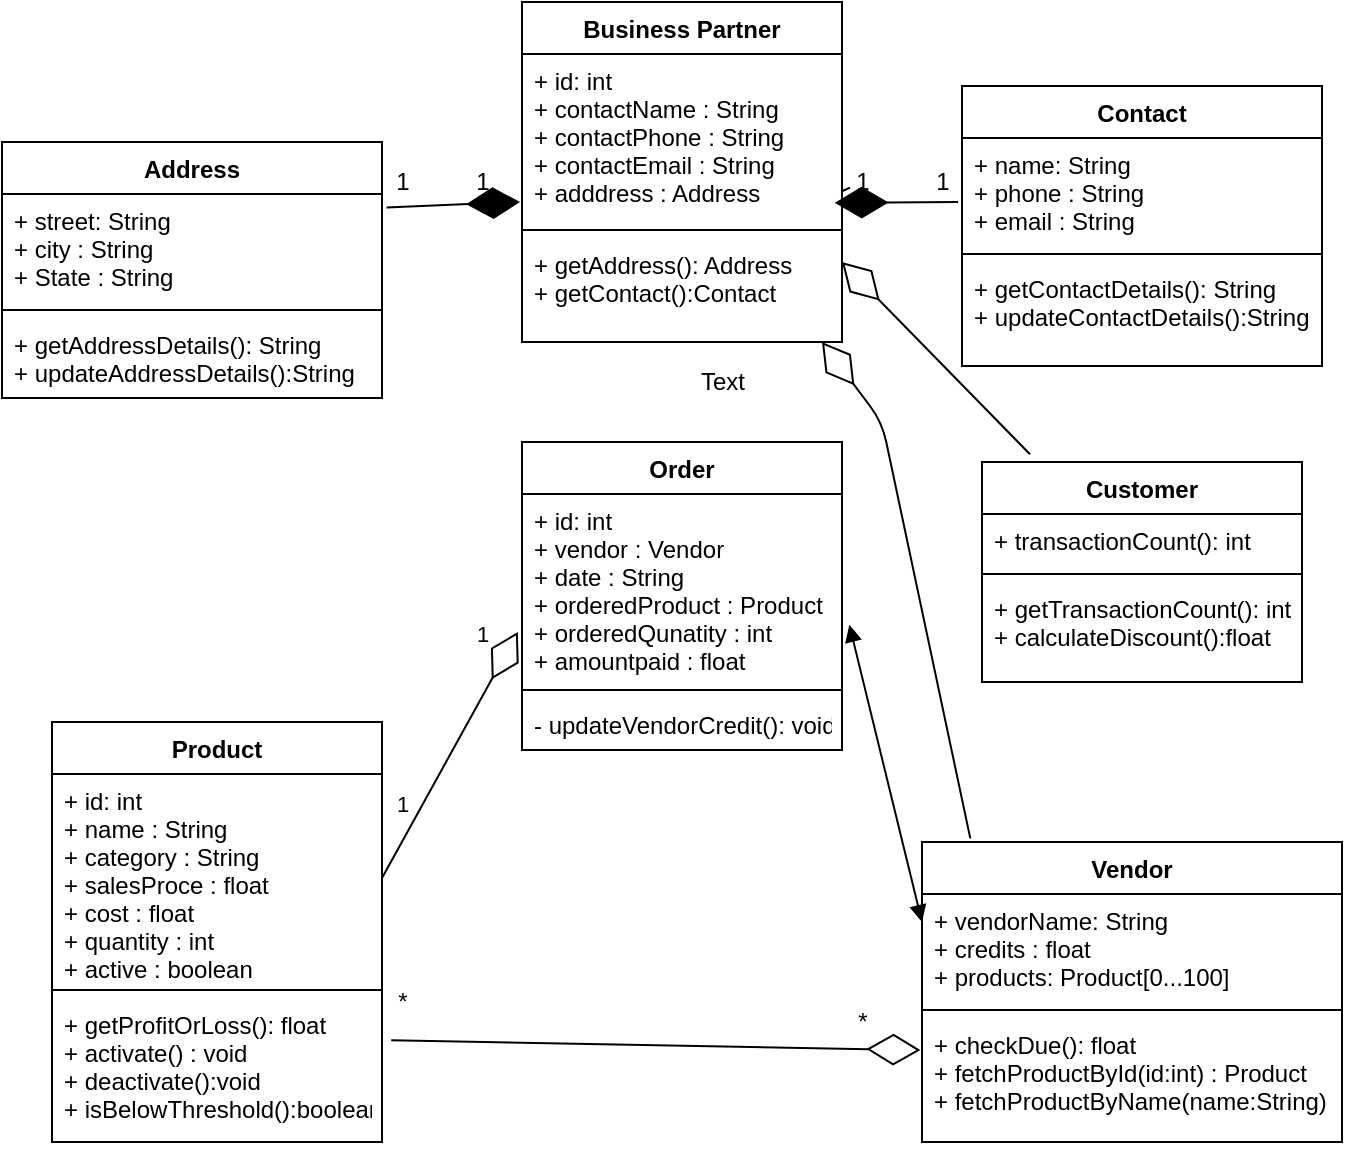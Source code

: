 <mxfile version="15.3.0" type="device"><diagram id="pe8-CkMliNZd1B-bO56P" name="Page-1"><mxGraphModel dx="1044" dy="574" grid="1" gridSize="10" guides="1" tooltips="1" connect="1" arrows="1" fold="1" page="1" pageScale="1" pageWidth="850" pageHeight="1100" math="0" shadow="0"><root><mxCell id="0"/><mxCell id="1" parent="0"/><mxCell id="GjKohGOPCsadcNid15Cb-9" value="Address" style="swimlane;fontStyle=1;align=center;verticalAlign=top;childLayout=stackLayout;horizontal=1;startSize=26;horizontalStack=0;resizeParent=1;resizeParentMax=0;resizeLast=0;collapsible=1;marginBottom=0;" vertex="1" parent="1"><mxGeometry x="70" y="130" width="190" height="128" as="geometry"/></mxCell><mxCell id="GjKohGOPCsadcNid15Cb-10" value="+ street: String&#10;+ city : String&#10;+ State : String&#10;&#10;&#10;&#10;" style="text;strokeColor=none;fillColor=none;align=left;verticalAlign=top;spacingLeft=4;spacingRight=4;overflow=hidden;rotatable=0;points=[[0,0.5],[1,0.5]];portConstraint=eastwest;" vertex="1" parent="GjKohGOPCsadcNid15Cb-9"><mxGeometry y="26" width="190" height="54" as="geometry"/></mxCell><mxCell id="GjKohGOPCsadcNid15Cb-11" value="" style="line;strokeWidth=1;fillColor=none;align=left;verticalAlign=middle;spacingTop=-1;spacingLeft=3;spacingRight=3;rotatable=0;labelPosition=right;points=[];portConstraint=eastwest;" vertex="1" parent="GjKohGOPCsadcNid15Cb-9"><mxGeometry y="80" width="190" height="8" as="geometry"/></mxCell><mxCell id="GjKohGOPCsadcNid15Cb-12" value="+ getAddressDetails(): String&#10;+ updateAddressDetails():String" style="text;strokeColor=none;fillColor=none;align=left;verticalAlign=top;spacingLeft=4;spacingRight=4;overflow=hidden;rotatable=0;points=[[0,0.5],[1,0.5]];portConstraint=eastwest;" vertex="1" parent="GjKohGOPCsadcNid15Cb-9"><mxGeometry y="88" width="190" height="40" as="geometry"/></mxCell><mxCell id="GjKohGOPCsadcNid15Cb-14" value="Product" style="swimlane;fontStyle=1;align=center;verticalAlign=top;childLayout=stackLayout;horizontal=1;startSize=26;horizontalStack=0;resizeParent=1;resizeParentMax=0;resizeLast=0;collapsible=1;marginBottom=0;" vertex="1" parent="1"><mxGeometry x="95" y="420" width="165" height="210" as="geometry"/></mxCell><mxCell id="GjKohGOPCsadcNid15Cb-15" value="+ id: int&#10;+ name : String&#10;+ category : String&#10;+ salesProce : float&#10;+ cost : float&#10;+ quantity : int&#10;+ active : boolean&#10;&#10;" style="text;strokeColor=none;fillColor=none;align=left;verticalAlign=top;spacingLeft=4;spacingRight=4;overflow=hidden;rotatable=0;points=[[0,0.5],[1,0.5]];portConstraint=eastwest;" vertex="1" parent="GjKohGOPCsadcNid15Cb-14"><mxGeometry y="26" width="165" height="104" as="geometry"/></mxCell><mxCell id="GjKohGOPCsadcNid15Cb-16" value="" style="line;strokeWidth=1;fillColor=none;align=left;verticalAlign=middle;spacingTop=-1;spacingLeft=3;spacingRight=3;rotatable=0;labelPosition=right;points=[];portConstraint=eastwest;" vertex="1" parent="GjKohGOPCsadcNid15Cb-14"><mxGeometry y="130" width="165" height="8" as="geometry"/></mxCell><mxCell id="GjKohGOPCsadcNid15Cb-17" value="+ getProfitOrLoss(): float&#10;+ activate() : void&#10;+ deactivate():void&#10;+ isBelowThreshold():boolean" style="text;strokeColor=none;fillColor=none;align=left;verticalAlign=top;spacingLeft=4;spacingRight=4;overflow=hidden;rotatable=0;points=[[0,0.5],[1,0.5]];portConstraint=eastwest;" vertex="1" parent="GjKohGOPCsadcNid15Cb-14"><mxGeometry y="138" width="165" height="72" as="geometry"/></mxCell><mxCell id="GjKohGOPCsadcNid15Cb-18" value="Business Partner" style="swimlane;fontStyle=1;align=center;verticalAlign=top;childLayout=stackLayout;horizontal=1;startSize=26;horizontalStack=0;resizeParent=1;resizeParentMax=0;resizeLast=0;collapsible=1;marginBottom=0;" vertex="1" parent="1"><mxGeometry x="330" y="60" width="160" height="170" as="geometry"/></mxCell><mxCell id="GjKohGOPCsadcNid15Cb-19" value="+ id: int&#10;+ contactName : String&#10;+ contactPhone : String&#10;+ contactEmail : String&#10;+ adddress : Address&#10;" style="text;strokeColor=none;fillColor=none;align=left;verticalAlign=top;spacingLeft=4;spacingRight=4;overflow=hidden;rotatable=0;points=[[0,0.5],[1,0.5]];portConstraint=eastwest;" vertex="1" parent="GjKohGOPCsadcNid15Cb-18"><mxGeometry y="26" width="160" height="84" as="geometry"/></mxCell><mxCell id="GjKohGOPCsadcNid15Cb-20" value="" style="line;strokeWidth=1;fillColor=none;align=left;verticalAlign=middle;spacingTop=-1;spacingLeft=3;spacingRight=3;rotatable=0;labelPosition=right;points=[];portConstraint=eastwest;" vertex="1" parent="GjKohGOPCsadcNid15Cb-18"><mxGeometry y="110" width="160" height="8" as="geometry"/></mxCell><mxCell id="GjKohGOPCsadcNid15Cb-21" value="+ getAddress(): Address&#10;+ getContact():Contact&#10;" style="text;strokeColor=none;fillColor=none;align=left;verticalAlign=top;spacingLeft=4;spacingRight=4;overflow=hidden;rotatable=0;points=[[0,0.5],[1,0.5]];portConstraint=eastwest;" vertex="1" parent="GjKohGOPCsadcNid15Cb-18"><mxGeometry y="118" width="160" height="52" as="geometry"/></mxCell><mxCell id="GjKohGOPCsadcNid15Cb-22" value="Order" style="swimlane;fontStyle=1;align=center;verticalAlign=top;childLayout=stackLayout;horizontal=1;startSize=26;horizontalStack=0;resizeParent=1;resizeParentMax=0;resizeLast=0;collapsible=1;marginBottom=0;" vertex="1" parent="1"><mxGeometry x="330" y="280" width="160" height="154" as="geometry"/></mxCell><mxCell id="GjKohGOPCsadcNid15Cb-23" value="+ id: int&#10;+ vendor : Vendor&#10;+ date : String&#10;+ orderedProduct : Product&#10;+ orderedQunatity : int&#10;+ amountpaid : float&#10;" style="text;strokeColor=none;fillColor=none;align=left;verticalAlign=top;spacingLeft=4;spacingRight=4;overflow=hidden;rotatable=0;points=[[0,0.5],[1,0.5]];portConstraint=eastwest;" vertex="1" parent="GjKohGOPCsadcNid15Cb-22"><mxGeometry y="26" width="160" height="94" as="geometry"/></mxCell><mxCell id="GjKohGOPCsadcNid15Cb-24" value="" style="line;strokeWidth=1;fillColor=none;align=left;verticalAlign=middle;spacingTop=-1;spacingLeft=3;spacingRight=3;rotatable=0;labelPosition=right;points=[];portConstraint=eastwest;" vertex="1" parent="GjKohGOPCsadcNid15Cb-22"><mxGeometry y="120" width="160" height="8" as="geometry"/></mxCell><mxCell id="GjKohGOPCsadcNid15Cb-25" value="- updateVendorCredit(): void" style="text;strokeColor=none;fillColor=none;align=left;verticalAlign=top;spacingLeft=4;spacingRight=4;overflow=hidden;rotatable=0;points=[[0,0.5],[1,0.5]];portConstraint=eastwest;" vertex="1" parent="GjKohGOPCsadcNid15Cb-22"><mxGeometry y="128" width="160" height="26" as="geometry"/></mxCell><mxCell id="GjKohGOPCsadcNid15Cb-26" value="Contact" style="swimlane;fontStyle=1;align=center;verticalAlign=top;childLayout=stackLayout;horizontal=1;startSize=26;horizontalStack=0;resizeParent=1;resizeParentMax=0;resizeLast=0;collapsible=1;marginBottom=0;" vertex="1" parent="1"><mxGeometry x="550" y="102" width="180" height="140" as="geometry"/></mxCell><mxCell id="GjKohGOPCsadcNid15Cb-27" value="+ name: String&#10;+ phone : String&#10;+ email : String" style="text;strokeColor=none;fillColor=none;align=left;verticalAlign=top;spacingLeft=4;spacingRight=4;overflow=hidden;rotatable=0;points=[[0,0.5],[1,0.5]];portConstraint=eastwest;" vertex="1" parent="GjKohGOPCsadcNid15Cb-26"><mxGeometry y="26" width="180" height="54" as="geometry"/></mxCell><mxCell id="GjKohGOPCsadcNid15Cb-28" value="" style="line;strokeWidth=1;fillColor=none;align=left;verticalAlign=middle;spacingTop=-1;spacingLeft=3;spacingRight=3;rotatable=0;labelPosition=right;points=[];portConstraint=eastwest;" vertex="1" parent="GjKohGOPCsadcNid15Cb-26"><mxGeometry y="80" width="180" height="8" as="geometry"/></mxCell><mxCell id="GjKohGOPCsadcNid15Cb-29" value="+ getContactDetails(): String&#10;+ updateContactDetails():String&#10;" style="text;strokeColor=none;fillColor=none;align=left;verticalAlign=top;spacingLeft=4;spacingRight=4;overflow=hidden;rotatable=0;points=[[0,0.5],[1,0.5]];portConstraint=eastwest;" vertex="1" parent="GjKohGOPCsadcNid15Cb-26"><mxGeometry y="88" width="180" height="52" as="geometry"/></mxCell><mxCell id="GjKohGOPCsadcNid15Cb-30" value="Customer" style="swimlane;fontStyle=1;align=center;verticalAlign=top;childLayout=stackLayout;horizontal=1;startSize=26;horizontalStack=0;resizeParent=1;resizeParentMax=0;resizeLast=0;collapsible=1;marginBottom=0;" vertex="1" parent="1"><mxGeometry x="560" y="290" width="160" height="110" as="geometry"/></mxCell><mxCell id="GjKohGOPCsadcNid15Cb-31" value="+ transactionCount(): int" style="text;strokeColor=none;fillColor=none;align=left;verticalAlign=top;spacingLeft=4;spacingRight=4;overflow=hidden;rotatable=0;points=[[0,0.5],[1,0.5]];portConstraint=eastwest;" vertex="1" parent="GjKohGOPCsadcNid15Cb-30"><mxGeometry y="26" width="160" height="26" as="geometry"/></mxCell><mxCell id="GjKohGOPCsadcNid15Cb-32" value="" style="line;strokeWidth=1;fillColor=none;align=left;verticalAlign=middle;spacingTop=-1;spacingLeft=3;spacingRight=3;rotatable=0;labelPosition=right;points=[];portConstraint=eastwest;" vertex="1" parent="GjKohGOPCsadcNid15Cb-30"><mxGeometry y="52" width="160" height="8" as="geometry"/></mxCell><mxCell id="GjKohGOPCsadcNid15Cb-33" value="+ getTransactionCount(): int&#10;+ calculateDiscount():float" style="text;strokeColor=none;fillColor=none;align=left;verticalAlign=top;spacingLeft=4;spacingRight=4;overflow=hidden;rotatable=0;points=[[0,0.5],[1,0.5]];portConstraint=eastwest;" vertex="1" parent="GjKohGOPCsadcNid15Cb-30"><mxGeometry y="60" width="160" height="50" as="geometry"/></mxCell><mxCell id="GjKohGOPCsadcNid15Cb-34" value="Vendor" style="swimlane;fontStyle=1;align=center;verticalAlign=top;childLayout=stackLayout;horizontal=1;startSize=26;horizontalStack=0;resizeParent=1;resizeParentMax=0;resizeLast=0;collapsible=1;marginBottom=0;" vertex="1" parent="1"><mxGeometry x="530" y="480" width="210" height="150" as="geometry"/></mxCell><mxCell id="GjKohGOPCsadcNid15Cb-35" value="+ vendorName: String&#10;+ credits : float&#10;+ products: Product[0...100]&#10;" style="text;strokeColor=none;fillColor=none;align=left;verticalAlign=top;spacingLeft=4;spacingRight=4;overflow=hidden;rotatable=0;points=[[0,0.5],[1,0.5]];portConstraint=eastwest;" vertex="1" parent="GjKohGOPCsadcNid15Cb-34"><mxGeometry y="26" width="210" height="54" as="geometry"/></mxCell><mxCell id="GjKohGOPCsadcNid15Cb-36" value="" style="line;strokeWidth=1;fillColor=none;align=left;verticalAlign=middle;spacingTop=-1;spacingLeft=3;spacingRight=3;rotatable=0;labelPosition=right;points=[];portConstraint=eastwest;" vertex="1" parent="GjKohGOPCsadcNid15Cb-34"><mxGeometry y="80" width="210" height="8" as="geometry"/></mxCell><mxCell id="GjKohGOPCsadcNid15Cb-37" value="+ checkDue(): float&#10;+ fetchProductById(id:int) : Product&#10;+ fetchProductByName(name:String) : Product" style="text;strokeColor=none;fillColor=none;align=left;verticalAlign=top;spacingLeft=4;spacingRight=4;overflow=hidden;rotatable=0;points=[[0,0.5],[1,0.5]];portConstraint=eastwest;" vertex="1" parent="GjKohGOPCsadcNid15Cb-34"><mxGeometry y="88" width="210" height="62" as="geometry"/></mxCell><mxCell id="GjKohGOPCsadcNid15Cb-39" value="" style="endArrow=diamondThin;endFill=1;endSize=24;html=1;exitX=1.012;exitY=0.124;exitDx=0;exitDy=0;exitPerimeter=0;" edge="1" parent="1" source="GjKohGOPCsadcNid15Cb-10"><mxGeometry width="160" relative="1" as="geometry"><mxPoint x="260" y="190" as="sourcePoint"/><mxPoint x="329" y="160" as="targetPoint"/></mxGeometry></mxCell><mxCell id="GjKohGOPCsadcNid15Cb-41" value="1" style="text;html=1;align=center;verticalAlign=middle;resizable=0;points=[];autosize=1;strokeColor=none;fillColor=none;" vertex="1" parent="1"><mxGeometry x="260" y="140" width="20" height="20" as="geometry"/></mxCell><mxCell id="GjKohGOPCsadcNid15Cb-44" value="" style="endArrow=diamondThin;endFill=1;endSize=24;html=1;exitX=-0.183;exitY=1.021;exitDx=0;exitDy=0;exitPerimeter=0;startArrow=none;entryX=-0.183;entryY=1.021;entryDx=0;entryDy=0;entryPerimeter=0;" edge="1" parent="1" target="GjKohGOPCsadcNid15Cb-47"><mxGeometry width="160" relative="1" as="geometry"><mxPoint x="548" y="160" as="sourcePoint"/><mxPoint x="370" y="310" as="targetPoint"/></mxGeometry></mxCell><mxCell id="GjKohGOPCsadcNid15Cb-47" value="1" style="text;html=1;resizable=0;autosize=1;align=center;verticalAlign=middle;points=[];fillColor=none;strokeColor=none;rounded=0;" vertex="1" parent="1"><mxGeometry x="490" y="140" width="20" height="20" as="geometry"/></mxCell><mxCell id="GjKohGOPCsadcNid15Cb-48" value="" style="endArrow=none;endFill=1;endSize=24;html=1;exitX=1.025;exitY=0.795;exitDx=0;exitDy=0;exitPerimeter=0;" edge="1" parent="1" source="GjKohGOPCsadcNid15Cb-19" target="GjKohGOPCsadcNid15Cb-47"><mxGeometry width="160" relative="1" as="geometry"><mxPoint x="494" y="152.78" as="sourcePoint"/><mxPoint x="548" y="153" as="targetPoint"/></mxGeometry></mxCell><mxCell id="GjKohGOPCsadcNid15Cb-53" value="" style="endArrow=diamondThin;endFill=0;endSize=24;html=1;exitX=1;exitY=0.5;exitDx=0;exitDy=0;entryX=-0.013;entryY=0.734;entryDx=0;entryDy=0;entryPerimeter=0;" edge="1" parent="1" source="GjKohGOPCsadcNid15Cb-15" target="GjKohGOPCsadcNid15Cb-23"><mxGeometry width="160" relative="1" as="geometry"><mxPoint x="360" y="510" as="sourcePoint"/><mxPoint x="520" y="510" as="targetPoint"/></mxGeometry></mxCell><mxCell id="GjKohGOPCsadcNid15Cb-57" value="1" style="edgeLabel;html=1;align=center;verticalAlign=middle;resizable=0;points=[];" vertex="1" connectable="0" parent="GjKohGOPCsadcNid15Cb-53"><mxGeometry x="0.767" relative="1" as="geometry"><mxPoint x="-10" y="-14" as="offset"/></mxGeometry></mxCell><mxCell id="GjKohGOPCsadcNid15Cb-58" value="1" style="edgeLabel;html=1;align=center;verticalAlign=middle;resizable=0;points=[];" vertex="1" connectable="0" parent="GjKohGOPCsadcNid15Cb-53"><mxGeometry x="0.767" relative="1" as="geometry"><mxPoint x="-50" y="71" as="offset"/></mxGeometry></mxCell><mxCell id="GjKohGOPCsadcNid15Cb-54" value="" style="endArrow=diamondThin;endFill=0;endSize=24;html=1;exitX=0.115;exitY=-0.012;exitDx=0;exitDy=0;exitPerimeter=0;" edge="1" parent="1" source="GjKohGOPCsadcNid15Cb-34"><mxGeometry width="160" relative="1" as="geometry"><mxPoint x="350" y="400" as="sourcePoint"/><mxPoint x="480" y="230" as="targetPoint"/><Array as="points"><mxPoint x="510" y="270"/></Array></mxGeometry></mxCell><mxCell id="GjKohGOPCsadcNid15Cb-55" value="" style="endArrow=diamondThin;endFill=0;endSize=24;html=1;exitX=0.15;exitY=-0.035;exitDx=0;exitDy=0;exitPerimeter=0;entryX=1;entryY=0.231;entryDx=0;entryDy=0;entryPerimeter=0;" edge="1" parent="1" source="GjKohGOPCsadcNid15Cb-30" target="GjKohGOPCsadcNid15Cb-21"><mxGeometry width="160" relative="1" as="geometry"><mxPoint x="350" y="300" as="sourcePoint"/><mxPoint x="490" y="170" as="targetPoint"/></mxGeometry></mxCell><mxCell id="GjKohGOPCsadcNid15Cb-56" value="" style="endArrow=diamondThin;endFill=0;endSize=24;html=1;exitX=1.028;exitY=0.293;exitDx=0;exitDy=0;exitPerimeter=0;entryX=-0.004;entryY=0.259;entryDx=0;entryDy=0;entryPerimeter=0;" edge="1" parent="1" source="GjKohGOPCsadcNid15Cb-17" target="GjKohGOPCsadcNid15Cb-37"><mxGeometry width="160" relative="1" as="geometry"><mxPoint x="350" y="520" as="sourcePoint"/><mxPoint x="510" y="520" as="targetPoint"/></mxGeometry></mxCell><mxCell id="GjKohGOPCsadcNid15Cb-59" value="Text" style="text;html=1;resizable=0;autosize=1;align=center;verticalAlign=middle;points=[];fillColor=none;strokeColor=none;rounded=0;" vertex="1" parent="1"><mxGeometry x="410" y="240" width="40" height="20" as="geometry"/></mxCell><mxCell id="GjKohGOPCsadcNid15Cb-60" value="1" style="text;html=1;align=center;verticalAlign=middle;resizable=0;points=[];autosize=1;strokeColor=none;fillColor=none;" vertex="1" parent="1"><mxGeometry x="300" y="140" width="20" height="20" as="geometry"/></mxCell><mxCell id="GjKohGOPCsadcNid15Cb-63" value="1" style="text;html=1;align=center;verticalAlign=middle;resizable=0;points=[];autosize=1;strokeColor=none;fillColor=none;" vertex="1" parent="1"><mxGeometry x="530" y="140" width="20" height="20" as="geometry"/></mxCell><mxCell id="GjKohGOPCsadcNid15Cb-65" value="*" style="text;html=1;align=center;verticalAlign=middle;resizable=0;points=[];autosize=1;strokeColor=none;fillColor=none;" vertex="1" parent="1"><mxGeometry x="260" y="550" width="20" height="20" as="geometry"/></mxCell><mxCell id="GjKohGOPCsadcNid15Cb-66" value="*" style="text;html=1;align=center;verticalAlign=middle;resizable=0;points=[];autosize=1;strokeColor=none;fillColor=none;" vertex="1" parent="1"><mxGeometry x="490" y="560" width="20" height="20" as="geometry"/></mxCell><mxCell id="GjKohGOPCsadcNid15Cb-71" value="" style="endArrow=block;startArrow=block;endFill=1;startFill=1;html=1;exitX=1.023;exitY=0.696;exitDx=0;exitDy=0;exitPerimeter=0;" edge="1" parent="1" source="GjKohGOPCsadcNid15Cb-23"><mxGeometry width="160" relative="1" as="geometry"><mxPoint x="370" y="520" as="sourcePoint"/><mxPoint x="530" y="520" as="targetPoint"/></mxGeometry></mxCell></root></mxGraphModel></diagram></mxfile>